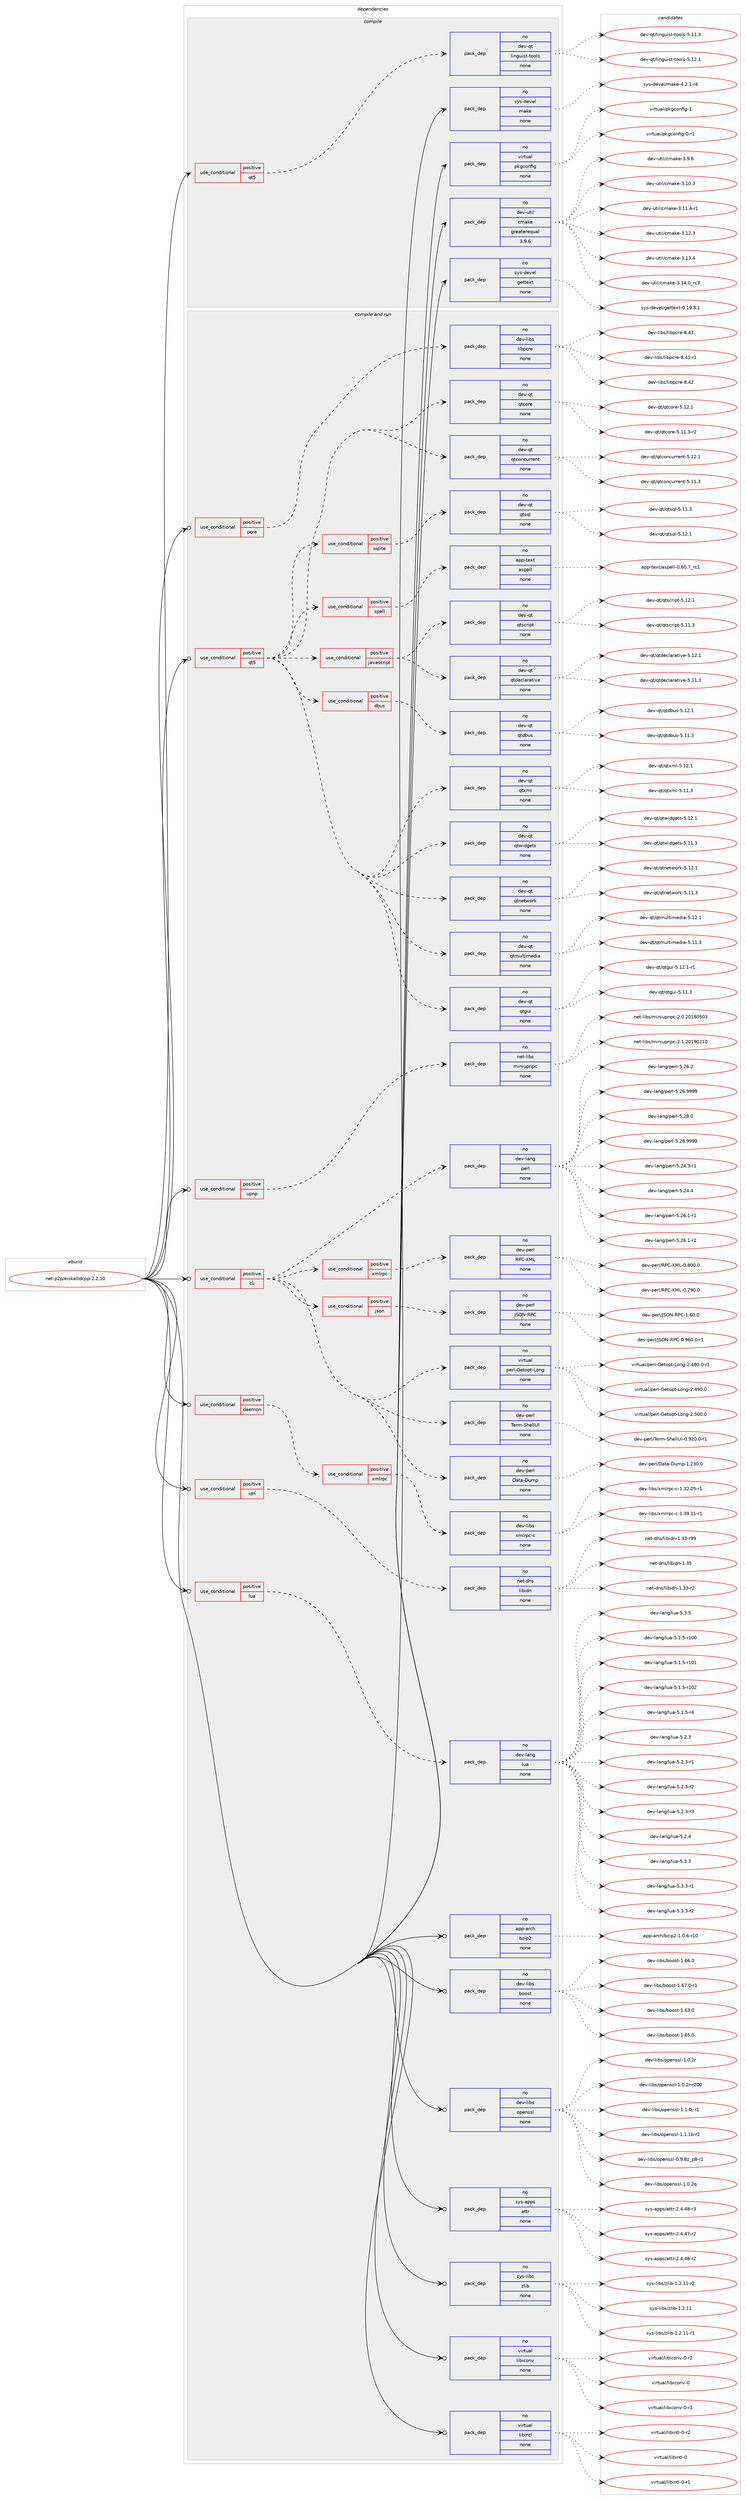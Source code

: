 digraph prolog {

# *************
# Graph options
# *************

newrank=true;
concentrate=true;
compound=true;
graph [rankdir=LR,fontname=Helvetica,fontsize=10,ranksep=1.5];#, ranksep=2.5, nodesep=0.2];
edge  [arrowhead=vee];
node  [fontname=Helvetica,fontsize=10];

# **********
# The ebuild
# **********

subgraph cluster_leftcol {
color=gray;
rank=same;
label=<<i>ebuild</i>>;
id [label="net-p2p/eiskaltdcpp-2.2.10", color=red, width=4, href="../net-p2p/eiskaltdcpp-2.2.10.svg"];
}

# ****************
# The dependencies
# ****************

subgraph cluster_midcol {
color=gray;
label=<<i>dependencies</i>>;
subgraph cluster_compile {
fillcolor="#eeeeee";
style=filled;
label=<<i>compile</i>>;
subgraph cond449980 {
dependency1675428 [label=<<TABLE BORDER="0" CELLBORDER="1" CELLSPACING="0" CELLPADDING="4"><TR><TD ROWSPAN="3" CELLPADDING="10">use_conditional</TD></TR><TR><TD>positive</TD></TR><TR><TD>qt5</TD></TR></TABLE>>, shape=none, color=red];
subgraph pack1198067 {
dependency1675429 [label=<<TABLE BORDER="0" CELLBORDER="1" CELLSPACING="0" CELLPADDING="4" WIDTH="220"><TR><TD ROWSPAN="6" CELLPADDING="30">pack_dep</TD></TR><TR><TD WIDTH="110">no</TD></TR><TR><TD>dev-qt</TD></TR><TR><TD>linguist-tools</TD></TR><TR><TD>none</TD></TR><TR><TD></TD></TR></TABLE>>, shape=none, color=blue];
}
dependency1675428:e -> dependency1675429:w [weight=20,style="dashed",arrowhead="vee"];
}
id:e -> dependency1675428:w [weight=20,style="solid",arrowhead="vee"];
subgraph pack1198068 {
dependency1675430 [label=<<TABLE BORDER="0" CELLBORDER="1" CELLSPACING="0" CELLPADDING="4" WIDTH="220"><TR><TD ROWSPAN="6" CELLPADDING="30">pack_dep</TD></TR><TR><TD WIDTH="110">no</TD></TR><TR><TD>dev-util</TD></TR><TR><TD>cmake</TD></TR><TR><TD>greaterequal</TD></TR><TR><TD>3.9.6</TD></TR></TABLE>>, shape=none, color=blue];
}
id:e -> dependency1675430:w [weight=20,style="solid",arrowhead="vee"];
subgraph pack1198069 {
dependency1675431 [label=<<TABLE BORDER="0" CELLBORDER="1" CELLSPACING="0" CELLPADDING="4" WIDTH="220"><TR><TD ROWSPAN="6" CELLPADDING="30">pack_dep</TD></TR><TR><TD WIDTH="110">no</TD></TR><TR><TD>sys-devel</TD></TR><TR><TD>gettext</TD></TR><TR><TD>none</TD></TR><TR><TD></TD></TR></TABLE>>, shape=none, color=blue];
}
id:e -> dependency1675431:w [weight=20,style="solid",arrowhead="vee"];
subgraph pack1198070 {
dependency1675432 [label=<<TABLE BORDER="0" CELLBORDER="1" CELLSPACING="0" CELLPADDING="4" WIDTH="220"><TR><TD ROWSPAN="6" CELLPADDING="30">pack_dep</TD></TR><TR><TD WIDTH="110">no</TD></TR><TR><TD>sys-devel</TD></TR><TR><TD>make</TD></TR><TR><TD>none</TD></TR><TR><TD></TD></TR></TABLE>>, shape=none, color=blue];
}
id:e -> dependency1675432:w [weight=20,style="solid",arrowhead="vee"];
subgraph pack1198071 {
dependency1675433 [label=<<TABLE BORDER="0" CELLBORDER="1" CELLSPACING="0" CELLPADDING="4" WIDTH="220"><TR><TD ROWSPAN="6" CELLPADDING="30">pack_dep</TD></TR><TR><TD WIDTH="110">no</TD></TR><TR><TD>virtual</TD></TR><TR><TD>pkgconfig</TD></TR><TR><TD>none</TD></TR><TR><TD></TD></TR></TABLE>>, shape=none, color=blue];
}
id:e -> dependency1675433:w [weight=20,style="solid",arrowhead="vee"];
}
subgraph cluster_compileandrun {
fillcolor="#eeeeee";
style=filled;
label=<<i>compile and run</i>>;
subgraph cond449981 {
dependency1675434 [label=<<TABLE BORDER="0" CELLBORDER="1" CELLSPACING="0" CELLPADDING="4"><TR><TD ROWSPAN="3" CELLPADDING="10">use_conditional</TD></TR><TR><TD>positive</TD></TR><TR><TD>cli</TD></TR></TABLE>>, shape=none, color=red];
subgraph pack1198072 {
dependency1675435 [label=<<TABLE BORDER="0" CELLBORDER="1" CELLSPACING="0" CELLPADDING="4" WIDTH="220"><TR><TD ROWSPAN="6" CELLPADDING="30">pack_dep</TD></TR><TR><TD WIDTH="110">no</TD></TR><TR><TD>dev-lang</TD></TR><TR><TD>perl</TD></TR><TR><TD>none</TD></TR><TR><TD></TD></TR></TABLE>>, shape=none, color=blue];
}
dependency1675434:e -> dependency1675435:w [weight=20,style="dashed",arrowhead="vee"];
subgraph pack1198073 {
dependency1675436 [label=<<TABLE BORDER="0" CELLBORDER="1" CELLSPACING="0" CELLPADDING="4" WIDTH="220"><TR><TD ROWSPAN="6" CELLPADDING="30">pack_dep</TD></TR><TR><TD WIDTH="110">no</TD></TR><TR><TD>dev-perl</TD></TR><TR><TD>Data-Dump</TD></TR><TR><TD>none</TD></TR><TR><TD></TD></TR></TABLE>>, shape=none, color=blue];
}
dependency1675434:e -> dependency1675436:w [weight=20,style="dashed",arrowhead="vee"];
subgraph pack1198074 {
dependency1675437 [label=<<TABLE BORDER="0" CELLBORDER="1" CELLSPACING="0" CELLPADDING="4" WIDTH="220"><TR><TD ROWSPAN="6" CELLPADDING="30">pack_dep</TD></TR><TR><TD WIDTH="110">no</TD></TR><TR><TD>dev-perl</TD></TR><TR><TD>Term-ShellUI</TD></TR><TR><TD>none</TD></TR><TR><TD></TD></TR></TABLE>>, shape=none, color=blue];
}
dependency1675434:e -> dependency1675437:w [weight=20,style="dashed",arrowhead="vee"];
subgraph pack1198075 {
dependency1675438 [label=<<TABLE BORDER="0" CELLBORDER="1" CELLSPACING="0" CELLPADDING="4" WIDTH="220"><TR><TD ROWSPAN="6" CELLPADDING="30">pack_dep</TD></TR><TR><TD WIDTH="110">no</TD></TR><TR><TD>virtual</TD></TR><TR><TD>perl-Getopt-Long</TD></TR><TR><TD>none</TD></TR><TR><TD></TD></TR></TABLE>>, shape=none, color=blue];
}
dependency1675434:e -> dependency1675438:w [weight=20,style="dashed",arrowhead="vee"];
subgraph cond449982 {
dependency1675439 [label=<<TABLE BORDER="0" CELLBORDER="1" CELLSPACING="0" CELLPADDING="4"><TR><TD ROWSPAN="3" CELLPADDING="10">use_conditional</TD></TR><TR><TD>positive</TD></TR><TR><TD>json</TD></TR></TABLE>>, shape=none, color=red];
subgraph pack1198076 {
dependency1675440 [label=<<TABLE BORDER="0" CELLBORDER="1" CELLSPACING="0" CELLPADDING="4" WIDTH="220"><TR><TD ROWSPAN="6" CELLPADDING="30">pack_dep</TD></TR><TR><TD WIDTH="110">no</TD></TR><TR><TD>dev-perl</TD></TR><TR><TD>JSON-RPC</TD></TR><TR><TD>none</TD></TR><TR><TD></TD></TR></TABLE>>, shape=none, color=blue];
}
dependency1675439:e -> dependency1675440:w [weight=20,style="dashed",arrowhead="vee"];
}
dependency1675434:e -> dependency1675439:w [weight=20,style="dashed",arrowhead="vee"];
subgraph cond449983 {
dependency1675441 [label=<<TABLE BORDER="0" CELLBORDER="1" CELLSPACING="0" CELLPADDING="4"><TR><TD ROWSPAN="3" CELLPADDING="10">use_conditional</TD></TR><TR><TD>positive</TD></TR><TR><TD>xmlrpc</TD></TR></TABLE>>, shape=none, color=red];
subgraph pack1198077 {
dependency1675442 [label=<<TABLE BORDER="0" CELLBORDER="1" CELLSPACING="0" CELLPADDING="4" WIDTH="220"><TR><TD ROWSPAN="6" CELLPADDING="30">pack_dep</TD></TR><TR><TD WIDTH="110">no</TD></TR><TR><TD>dev-perl</TD></TR><TR><TD>RPC-XML</TD></TR><TR><TD>none</TD></TR><TR><TD></TD></TR></TABLE>>, shape=none, color=blue];
}
dependency1675441:e -> dependency1675442:w [weight=20,style="dashed",arrowhead="vee"];
}
dependency1675434:e -> dependency1675441:w [weight=20,style="dashed",arrowhead="vee"];
}
id:e -> dependency1675434:w [weight=20,style="solid",arrowhead="odotvee"];
subgraph cond449984 {
dependency1675443 [label=<<TABLE BORDER="0" CELLBORDER="1" CELLSPACING="0" CELLPADDING="4"><TR><TD ROWSPAN="3" CELLPADDING="10">use_conditional</TD></TR><TR><TD>positive</TD></TR><TR><TD>daemon</TD></TR></TABLE>>, shape=none, color=red];
subgraph cond449985 {
dependency1675444 [label=<<TABLE BORDER="0" CELLBORDER="1" CELLSPACING="0" CELLPADDING="4"><TR><TD ROWSPAN="3" CELLPADDING="10">use_conditional</TD></TR><TR><TD>positive</TD></TR><TR><TD>xmlrpc</TD></TR></TABLE>>, shape=none, color=red];
subgraph pack1198078 {
dependency1675445 [label=<<TABLE BORDER="0" CELLBORDER="1" CELLSPACING="0" CELLPADDING="4" WIDTH="220"><TR><TD ROWSPAN="6" CELLPADDING="30">pack_dep</TD></TR><TR><TD WIDTH="110">no</TD></TR><TR><TD>dev-libs</TD></TR><TR><TD>xmlrpc-c</TD></TR><TR><TD>none</TD></TR><TR><TD></TD></TR></TABLE>>, shape=none, color=blue];
}
dependency1675444:e -> dependency1675445:w [weight=20,style="dashed",arrowhead="vee"];
}
dependency1675443:e -> dependency1675444:w [weight=20,style="dashed",arrowhead="vee"];
}
id:e -> dependency1675443:w [weight=20,style="solid",arrowhead="odotvee"];
subgraph cond449986 {
dependency1675446 [label=<<TABLE BORDER="0" CELLBORDER="1" CELLSPACING="0" CELLPADDING="4"><TR><TD ROWSPAN="3" CELLPADDING="10">use_conditional</TD></TR><TR><TD>positive</TD></TR><TR><TD>idn</TD></TR></TABLE>>, shape=none, color=red];
subgraph pack1198079 {
dependency1675447 [label=<<TABLE BORDER="0" CELLBORDER="1" CELLSPACING="0" CELLPADDING="4" WIDTH="220"><TR><TD ROWSPAN="6" CELLPADDING="30">pack_dep</TD></TR><TR><TD WIDTH="110">no</TD></TR><TR><TD>net-dns</TD></TR><TR><TD>libidn</TD></TR><TR><TD>none</TD></TR><TR><TD></TD></TR></TABLE>>, shape=none, color=blue];
}
dependency1675446:e -> dependency1675447:w [weight=20,style="dashed",arrowhead="vee"];
}
id:e -> dependency1675446:w [weight=20,style="solid",arrowhead="odotvee"];
subgraph cond449987 {
dependency1675448 [label=<<TABLE BORDER="0" CELLBORDER="1" CELLSPACING="0" CELLPADDING="4"><TR><TD ROWSPAN="3" CELLPADDING="10">use_conditional</TD></TR><TR><TD>positive</TD></TR><TR><TD>lua</TD></TR></TABLE>>, shape=none, color=red];
subgraph pack1198080 {
dependency1675449 [label=<<TABLE BORDER="0" CELLBORDER="1" CELLSPACING="0" CELLPADDING="4" WIDTH="220"><TR><TD ROWSPAN="6" CELLPADDING="30">pack_dep</TD></TR><TR><TD WIDTH="110">no</TD></TR><TR><TD>dev-lang</TD></TR><TR><TD>lua</TD></TR><TR><TD>none</TD></TR><TR><TD></TD></TR></TABLE>>, shape=none, color=blue];
}
dependency1675448:e -> dependency1675449:w [weight=20,style="dashed",arrowhead="vee"];
}
id:e -> dependency1675448:w [weight=20,style="solid",arrowhead="odotvee"];
subgraph cond449988 {
dependency1675450 [label=<<TABLE BORDER="0" CELLBORDER="1" CELLSPACING="0" CELLPADDING="4"><TR><TD ROWSPAN="3" CELLPADDING="10">use_conditional</TD></TR><TR><TD>positive</TD></TR><TR><TD>pcre</TD></TR></TABLE>>, shape=none, color=red];
subgraph pack1198081 {
dependency1675451 [label=<<TABLE BORDER="0" CELLBORDER="1" CELLSPACING="0" CELLPADDING="4" WIDTH="220"><TR><TD ROWSPAN="6" CELLPADDING="30">pack_dep</TD></TR><TR><TD WIDTH="110">no</TD></TR><TR><TD>dev-libs</TD></TR><TR><TD>libpcre</TD></TR><TR><TD>none</TD></TR><TR><TD></TD></TR></TABLE>>, shape=none, color=blue];
}
dependency1675450:e -> dependency1675451:w [weight=20,style="dashed",arrowhead="vee"];
}
id:e -> dependency1675450:w [weight=20,style="solid",arrowhead="odotvee"];
subgraph cond449989 {
dependency1675452 [label=<<TABLE BORDER="0" CELLBORDER="1" CELLSPACING="0" CELLPADDING="4"><TR><TD ROWSPAN="3" CELLPADDING="10">use_conditional</TD></TR><TR><TD>positive</TD></TR><TR><TD>qt5</TD></TR></TABLE>>, shape=none, color=red];
subgraph pack1198082 {
dependency1675453 [label=<<TABLE BORDER="0" CELLBORDER="1" CELLSPACING="0" CELLPADDING="4" WIDTH="220"><TR><TD ROWSPAN="6" CELLPADDING="30">pack_dep</TD></TR><TR><TD WIDTH="110">no</TD></TR><TR><TD>dev-qt</TD></TR><TR><TD>qtconcurrent</TD></TR><TR><TD>none</TD></TR><TR><TD></TD></TR></TABLE>>, shape=none, color=blue];
}
dependency1675452:e -> dependency1675453:w [weight=20,style="dashed",arrowhead="vee"];
subgraph pack1198083 {
dependency1675454 [label=<<TABLE BORDER="0" CELLBORDER="1" CELLSPACING="0" CELLPADDING="4" WIDTH="220"><TR><TD ROWSPAN="6" CELLPADDING="30">pack_dep</TD></TR><TR><TD WIDTH="110">no</TD></TR><TR><TD>dev-qt</TD></TR><TR><TD>qtcore</TD></TR><TR><TD>none</TD></TR><TR><TD></TD></TR></TABLE>>, shape=none, color=blue];
}
dependency1675452:e -> dependency1675454:w [weight=20,style="dashed",arrowhead="vee"];
subgraph pack1198084 {
dependency1675455 [label=<<TABLE BORDER="0" CELLBORDER="1" CELLSPACING="0" CELLPADDING="4" WIDTH="220"><TR><TD ROWSPAN="6" CELLPADDING="30">pack_dep</TD></TR><TR><TD WIDTH="110">no</TD></TR><TR><TD>dev-qt</TD></TR><TR><TD>qtgui</TD></TR><TR><TD>none</TD></TR><TR><TD></TD></TR></TABLE>>, shape=none, color=blue];
}
dependency1675452:e -> dependency1675455:w [weight=20,style="dashed",arrowhead="vee"];
subgraph pack1198085 {
dependency1675456 [label=<<TABLE BORDER="0" CELLBORDER="1" CELLSPACING="0" CELLPADDING="4" WIDTH="220"><TR><TD ROWSPAN="6" CELLPADDING="30">pack_dep</TD></TR><TR><TD WIDTH="110">no</TD></TR><TR><TD>dev-qt</TD></TR><TR><TD>qtmultimedia</TD></TR><TR><TD>none</TD></TR><TR><TD></TD></TR></TABLE>>, shape=none, color=blue];
}
dependency1675452:e -> dependency1675456:w [weight=20,style="dashed",arrowhead="vee"];
subgraph pack1198086 {
dependency1675457 [label=<<TABLE BORDER="0" CELLBORDER="1" CELLSPACING="0" CELLPADDING="4" WIDTH="220"><TR><TD ROWSPAN="6" CELLPADDING="30">pack_dep</TD></TR><TR><TD WIDTH="110">no</TD></TR><TR><TD>dev-qt</TD></TR><TR><TD>qtnetwork</TD></TR><TR><TD>none</TD></TR><TR><TD></TD></TR></TABLE>>, shape=none, color=blue];
}
dependency1675452:e -> dependency1675457:w [weight=20,style="dashed",arrowhead="vee"];
subgraph pack1198087 {
dependency1675458 [label=<<TABLE BORDER="0" CELLBORDER="1" CELLSPACING="0" CELLPADDING="4" WIDTH="220"><TR><TD ROWSPAN="6" CELLPADDING="30">pack_dep</TD></TR><TR><TD WIDTH="110">no</TD></TR><TR><TD>dev-qt</TD></TR><TR><TD>qtwidgets</TD></TR><TR><TD>none</TD></TR><TR><TD></TD></TR></TABLE>>, shape=none, color=blue];
}
dependency1675452:e -> dependency1675458:w [weight=20,style="dashed",arrowhead="vee"];
subgraph pack1198088 {
dependency1675459 [label=<<TABLE BORDER="0" CELLBORDER="1" CELLSPACING="0" CELLPADDING="4" WIDTH="220"><TR><TD ROWSPAN="6" CELLPADDING="30">pack_dep</TD></TR><TR><TD WIDTH="110">no</TD></TR><TR><TD>dev-qt</TD></TR><TR><TD>qtxml</TD></TR><TR><TD>none</TD></TR><TR><TD></TD></TR></TABLE>>, shape=none, color=blue];
}
dependency1675452:e -> dependency1675459:w [weight=20,style="dashed",arrowhead="vee"];
subgraph cond449990 {
dependency1675460 [label=<<TABLE BORDER="0" CELLBORDER="1" CELLSPACING="0" CELLPADDING="4"><TR><TD ROWSPAN="3" CELLPADDING="10">use_conditional</TD></TR><TR><TD>positive</TD></TR><TR><TD>dbus</TD></TR></TABLE>>, shape=none, color=red];
subgraph pack1198089 {
dependency1675461 [label=<<TABLE BORDER="0" CELLBORDER="1" CELLSPACING="0" CELLPADDING="4" WIDTH="220"><TR><TD ROWSPAN="6" CELLPADDING="30">pack_dep</TD></TR><TR><TD WIDTH="110">no</TD></TR><TR><TD>dev-qt</TD></TR><TR><TD>qtdbus</TD></TR><TR><TD>none</TD></TR><TR><TD></TD></TR></TABLE>>, shape=none, color=blue];
}
dependency1675460:e -> dependency1675461:w [weight=20,style="dashed",arrowhead="vee"];
}
dependency1675452:e -> dependency1675460:w [weight=20,style="dashed",arrowhead="vee"];
subgraph cond449991 {
dependency1675462 [label=<<TABLE BORDER="0" CELLBORDER="1" CELLSPACING="0" CELLPADDING="4"><TR><TD ROWSPAN="3" CELLPADDING="10">use_conditional</TD></TR><TR><TD>positive</TD></TR><TR><TD>javascript</TD></TR></TABLE>>, shape=none, color=red];
subgraph pack1198090 {
dependency1675463 [label=<<TABLE BORDER="0" CELLBORDER="1" CELLSPACING="0" CELLPADDING="4" WIDTH="220"><TR><TD ROWSPAN="6" CELLPADDING="30">pack_dep</TD></TR><TR><TD WIDTH="110">no</TD></TR><TR><TD>dev-qt</TD></TR><TR><TD>qtdeclarative</TD></TR><TR><TD>none</TD></TR><TR><TD></TD></TR></TABLE>>, shape=none, color=blue];
}
dependency1675462:e -> dependency1675463:w [weight=20,style="dashed",arrowhead="vee"];
subgraph pack1198091 {
dependency1675464 [label=<<TABLE BORDER="0" CELLBORDER="1" CELLSPACING="0" CELLPADDING="4" WIDTH="220"><TR><TD ROWSPAN="6" CELLPADDING="30">pack_dep</TD></TR><TR><TD WIDTH="110">no</TD></TR><TR><TD>dev-qt</TD></TR><TR><TD>qtscript</TD></TR><TR><TD>none</TD></TR><TR><TD></TD></TR></TABLE>>, shape=none, color=blue];
}
dependency1675462:e -> dependency1675464:w [weight=20,style="dashed",arrowhead="vee"];
}
dependency1675452:e -> dependency1675462:w [weight=20,style="dashed",arrowhead="vee"];
subgraph cond449992 {
dependency1675465 [label=<<TABLE BORDER="0" CELLBORDER="1" CELLSPACING="0" CELLPADDING="4"><TR><TD ROWSPAN="3" CELLPADDING="10">use_conditional</TD></TR><TR><TD>positive</TD></TR><TR><TD>spell</TD></TR></TABLE>>, shape=none, color=red];
subgraph pack1198092 {
dependency1675466 [label=<<TABLE BORDER="0" CELLBORDER="1" CELLSPACING="0" CELLPADDING="4" WIDTH="220"><TR><TD ROWSPAN="6" CELLPADDING="30">pack_dep</TD></TR><TR><TD WIDTH="110">no</TD></TR><TR><TD>app-text</TD></TR><TR><TD>aspell</TD></TR><TR><TD>none</TD></TR><TR><TD></TD></TR></TABLE>>, shape=none, color=blue];
}
dependency1675465:e -> dependency1675466:w [weight=20,style="dashed",arrowhead="vee"];
}
dependency1675452:e -> dependency1675465:w [weight=20,style="dashed",arrowhead="vee"];
subgraph cond449993 {
dependency1675467 [label=<<TABLE BORDER="0" CELLBORDER="1" CELLSPACING="0" CELLPADDING="4"><TR><TD ROWSPAN="3" CELLPADDING="10">use_conditional</TD></TR><TR><TD>positive</TD></TR><TR><TD>sqlite</TD></TR></TABLE>>, shape=none, color=red];
subgraph pack1198093 {
dependency1675468 [label=<<TABLE BORDER="0" CELLBORDER="1" CELLSPACING="0" CELLPADDING="4" WIDTH="220"><TR><TD ROWSPAN="6" CELLPADDING="30">pack_dep</TD></TR><TR><TD WIDTH="110">no</TD></TR><TR><TD>dev-qt</TD></TR><TR><TD>qtsql</TD></TR><TR><TD>none</TD></TR><TR><TD></TD></TR></TABLE>>, shape=none, color=blue];
}
dependency1675467:e -> dependency1675468:w [weight=20,style="dashed",arrowhead="vee"];
}
dependency1675452:e -> dependency1675467:w [weight=20,style="dashed",arrowhead="vee"];
}
id:e -> dependency1675452:w [weight=20,style="solid",arrowhead="odotvee"];
subgraph cond449994 {
dependency1675469 [label=<<TABLE BORDER="0" CELLBORDER="1" CELLSPACING="0" CELLPADDING="4"><TR><TD ROWSPAN="3" CELLPADDING="10">use_conditional</TD></TR><TR><TD>positive</TD></TR><TR><TD>upnp</TD></TR></TABLE>>, shape=none, color=red];
subgraph pack1198094 {
dependency1675470 [label=<<TABLE BORDER="0" CELLBORDER="1" CELLSPACING="0" CELLPADDING="4" WIDTH="220"><TR><TD ROWSPAN="6" CELLPADDING="30">pack_dep</TD></TR><TR><TD WIDTH="110">no</TD></TR><TR><TD>net-libs</TD></TR><TR><TD>miniupnpc</TD></TR><TR><TD>none</TD></TR><TR><TD></TD></TR></TABLE>>, shape=none, color=blue];
}
dependency1675469:e -> dependency1675470:w [weight=20,style="dashed",arrowhead="vee"];
}
id:e -> dependency1675469:w [weight=20,style="solid",arrowhead="odotvee"];
subgraph pack1198095 {
dependency1675471 [label=<<TABLE BORDER="0" CELLBORDER="1" CELLSPACING="0" CELLPADDING="4" WIDTH="220"><TR><TD ROWSPAN="6" CELLPADDING="30">pack_dep</TD></TR><TR><TD WIDTH="110">no</TD></TR><TR><TD>app-arch</TD></TR><TR><TD>bzip2</TD></TR><TR><TD>none</TD></TR><TR><TD></TD></TR></TABLE>>, shape=none, color=blue];
}
id:e -> dependency1675471:w [weight=20,style="solid",arrowhead="odotvee"];
subgraph pack1198096 {
dependency1675472 [label=<<TABLE BORDER="0" CELLBORDER="1" CELLSPACING="0" CELLPADDING="4" WIDTH="220"><TR><TD ROWSPAN="6" CELLPADDING="30">pack_dep</TD></TR><TR><TD WIDTH="110">no</TD></TR><TR><TD>dev-libs</TD></TR><TR><TD>boost</TD></TR><TR><TD>none</TD></TR><TR><TD></TD></TR></TABLE>>, shape=none, color=blue];
}
id:e -> dependency1675472:w [weight=20,style="solid",arrowhead="odotvee"];
subgraph pack1198097 {
dependency1675473 [label=<<TABLE BORDER="0" CELLBORDER="1" CELLSPACING="0" CELLPADDING="4" WIDTH="220"><TR><TD ROWSPAN="6" CELLPADDING="30">pack_dep</TD></TR><TR><TD WIDTH="110">no</TD></TR><TR><TD>dev-libs</TD></TR><TR><TD>openssl</TD></TR><TR><TD>none</TD></TR><TR><TD></TD></TR></TABLE>>, shape=none, color=blue];
}
id:e -> dependency1675473:w [weight=20,style="solid",arrowhead="odotvee"];
subgraph pack1198098 {
dependency1675474 [label=<<TABLE BORDER="0" CELLBORDER="1" CELLSPACING="0" CELLPADDING="4" WIDTH="220"><TR><TD ROWSPAN="6" CELLPADDING="30">pack_dep</TD></TR><TR><TD WIDTH="110">no</TD></TR><TR><TD>sys-apps</TD></TR><TR><TD>attr</TD></TR><TR><TD>none</TD></TR><TR><TD></TD></TR></TABLE>>, shape=none, color=blue];
}
id:e -> dependency1675474:w [weight=20,style="solid",arrowhead="odotvee"];
subgraph pack1198099 {
dependency1675475 [label=<<TABLE BORDER="0" CELLBORDER="1" CELLSPACING="0" CELLPADDING="4" WIDTH="220"><TR><TD ROWSPAN="6" CELLPADDING="30">pack_dep</TD></TR><TR><TD WIDTH="110">no</TD></TR><TR><TD>sys-libs</TD></TR><TR><TD>zlib</TD></TR><TR><TD>none</TD></TR><TR><TD></TD></TR></TABLE>>, shape=none, color=blue];
}
id:e -> dependency1675475:w [weight=20,style="solid",arrowhead="odotvee"];
subgraph pack1198100 {
dependency1675476 [label=<<TABLE BORDER="0" CELLBORDER="1" CELLSPACING="0" CELLPADDING="4" WIDTH="220"><TR><TD ROWSPAN="6" CELLPADDING="30">pack_dep</TD></TR><TR><TD WIDTH="110">no</TD></TR><TR><TD>virtual</TD></TR><TR><TD>libiconv</TD></TR><TR><TD>none</TD></TR><TR><TD></TD></TR></TABLE>>, shape=none, color=blue];
}
id:e -> dependency1675476:w [weight=20,style="solid",arrowhead="odotvee"];
subgraph pack1198101 {
dependency1675477 [label=<<TABLE BORDER="0" CELLBORDER="1" CELLSPACING="0" CELLPADDING="4" WIDTH="220"><TR><TD ROWSPAN="6" CELLPADDING="30">pack_dep</TD></TR><TR><TD WIDTH="110">no</TD></TR><TR><TD>virtual</TD></TR><TR><TD>libintl</TD></TR><TR><TD>none</TD></TR><TR><TD></TD></TR></TABLE>>, shape=none, color=blue];
}
id:e -> dependency1675477:w [weight=20,style="solid",arrowhead="odotvee"];
}
subgraph cluster_run {
fillcolor="#eeeeee";
style=filled;
label=<<i>run</i>>;
}
}

# **************
# The candidates
# **************

subgraph cluster_choices {
rank=same;
color=gray;
label=<<i>candidates</i>>;

subgraph choice1198067 {
color=black;
nodesep=1;
choice10010111845113116471081051101031171051151164511611111110811545534649494651 [label="dev-qt/linguist-tools-5.11.3", color=red, width=4,href="../dev-qt/linguist-tools-5.11.3.svg"];
choice10010111845113116471081051101031171051151164511611111110811545534649504649 [label="dev-qt/linguist-tools-5.12.1", color=red, width=4,href="../dev-qt/linguist-tools-5.12.1.svg"];
dependency1675429:e -> choice10010111845113116471081051101031171051151164511611111110811545534649494651:w [style=dotted,weight="100"];
dependency1675429:e -> choice10010111845113116471081051101031171051151164511611111110811545534649504649:w [style=dotted,weight="100"];
}
subgraph choice1198068 {
color=black;
nodesep=1;
choice1001011184511711610510847991099710710145514649484651 [label="dev-util/cmake-3.10.3", color=red, width=4,href="../dev-util/cmake-3.10.3.svg"];
choice10010111845117116105108479910997107101455146494946524511449 [label="dev-util/cmake-3.11.4-r1", color=red, width=4,href="../dev-util/cmake-3.11.4-r1.svg"];
choice1001011184511711610510847991099710710145514649504651 [label="dev-util/cmake-3.12.3", color=red, width=4,href="../dev-util/cmake-3.12.3.svg"];
choice1001011184511711610510847991099710710145514649514652 [label="dev-util/cmake-3.13.4", color=red, width=4,href="../dev-util/cmake-3.13.4.svg"];
choice1001011184511711610510847991099710710145514649524648951149951 [label="dev-util/cmake-3.14.0_rc3", color=red, width=4,href="../dev-util/cmake-3.14.0_rc3.svg"];
choice10010111845117116105108479910997107101455146574654 [label="dev-util/cmake-3.9.6", color=red, width=4,href="../dev-util/cmake-3.9.6.svg"];
dependency1675430:e -> choice1001011184511711610510847991099710710145514649484651:w [style=dotted,weight="100"];
dependency1675430:e -> choice10010111845117116105108479910997107101455146494946524511449:w [style=dotted,weight="100"];
dependency1675430:e -> choice1001011184511711610510847991099710710145514649504651:w [style=dotted,weight="100"];
dependency1675430:e -> choice1001011184511711610510847991099710710145514649514652:w [style=dotted,weight="100"];
dependency1675430:e -> choice1001011184511711610510847991099710710145514649524648951149951:w [style=dotted,weight="100"];
dependency1675430:e -> choice10010111845117116105108479910997107101455146574654:w [style=dotted,weight="100"];
}
subgraph choice1198069 {
color=black;
nodesep=1;
choice1151211154510010111810110847103101116116101120116454846495746564649 [label="sys-devel/gettext-0.19.8.1", color=red, width=4,href="../sys-devel/gettext-0.19.8.1.svg"];
dependency1675431:e -> choice1151211154510010111810110847103101116116101120116454846495746564649:w [style=dotted,weight="100"];
}
subgraph choice1198070 {
color=black;
nodesep=1;
choice1151211154510010111810110847109971071014552465046494511452 [label="sys-devel/make-4.2.1-r4", color=red, width=4,href="../sys-devel/make-4.2.1-r4.svg"];
dependency1675432:e -> choice1151211154510010111810110847109971071014552465046494511452:w [style=dotted,weight="100"];
}
subgraph choice1198071 {
color=black;
nodesep=1;
choice11810511411611797108471121071039911111010210510345484511449 [label="virtual/pkgconfig-0-r1", color=red, width=4,href="../virtual/pkgconfig-0-r1.svg"];
choice1181051141161179710847112107103991111101021051034549 [label="virtual/pkgconfig-1", color=red, width=4,href="../virtual/pkgconfig-1.svg"];
dependency1675433:e -> choice11810511411611797108471121071039911111010210510345484511449:w [style=dotted,weight="100"];
dependency1675433:e -> choice1181051141161179710847112107103991111101021051034549:w [style=dotted,weight="100"];
}
subgraph choice1198072 {
color=black;
nodesep=1;
choice100101118451089711010347112101114108455346505246514511449 [label="dev-lang/perl-5.24.3-r1", color=red, width=4,href="../dev-lang/perl-5.24.3-r1.svg"];
choice10010111845108971101034711210111410845534650524652 [label="dev-lang/perl-5.24.4", color=red, width=4,href="../dev-lang/perl-5.24.4.svg"];
choice100101118451089711010347112101114108455346505446494511449 [label="dev-lang/perl-5.26.1-r1", color=red, width=4,href="../dev-lang/perl-5.26.1-r1.svg"];
choice100101118451089711010347112101114108455346505446494511450 [label="dev-lang/perl-5.26.1-r2", color=red, width=4,href="../dev-lang/perl-5.26.1-r2.svg"];
choice10010111845108971101034711210111410845534650544650 [label="dev-lang/perl-5.26.2", color=red, width=4,href="../dev-lang/perl-5.26.2.svg"];
choice10010111845108971101034711210111410845534650544657575757 [label="dev-lang/perl-5.26.9999", color=red, width=4,href="../dev-lang/perl-5.26.9999.svg"];
choice10010111845108971101034711210111410845534650564648 [label="dev-lang/perl-5.28.0", color=red, width=4,href="../dev-lang/perl-5.28.0.svg"];
choice10010111845108971101034711210111410845534650564657575757 [label="dev-lang/perl-5.28.9999", color=red, width=4,href="../dev-lang/perl-5.28.9999.svg"];
dependency1675435:e -> choice100101118451089711010347112101114108455346505246514511449:w [style=dotted,weight="100"];
dependency1675435:e -> choice10010111845108971101034711210111410845534650524652:w [style=dotted,weight="100"];
dependency1675435:e -> choice100101118451089711010347112101114108455346505446494511449:w [style=dotted,weight="100"];
dependency1675435:e -> choice100101118451089711010347112101114108455346505446494511450:w [style=dotted,weight="100"];
dependency1675435:e -> choice10010111845108971101034711210111410845534650544650:w [style=dotted,weight="100"];
dependency1675435:e -> choice10010111845108971101034711210111410845534650544657575757:w [style=dotted,weight="100"];
dependency1675435:e -> choice10010111845108971101034711210111410845534650564648:w [style=dotted,weight="100"];
dependency1675435:e -> choice10010111845108971101034711210111410845534650564657575757:w [style=dotted,weight="100"];
}
subgraph choice1198073 {
color=black;
nodesep=1;
choice100101118451121011141084768971169745681171091124549465051484648 [label="dev-perl/Data-Dump-1.230.0", color=red, width=4,href="../dev-perl/Data-Dump-1.230.0.svg"];
dependency1675436:e -> choice100101118451121011141084768971169745681171091124549465051484648:w [style=dotted,weight="100"];
}
subgraph choice1198074 {
color=black;
nodesep=1;
choice1001011184511210111410847841011141094583104101108108857345484657504846484511449 [label="dev-perl/Term-ShellUI-0.920.0-r1", color=red, width=4,href="../dev-perl/Term-ShellUI-0.920.0-r1.svg"];
dependency1675437:e -> choice1001011184511210111410847841011141094583104101108108857345484657504846484511449:w [style=dotted,weight="100"];
}
subgraph choice1198075 {
color=black;
nodesep=1;
choice11810511411611797108471121011141084571101116111112116457611111010345504652564846484511449 [label="virtual/perl-Getopt-Long-2.480.0-r1", color=red, width=4,href="../virtual/perl-Getopt-Long-2.480.0-r1.svg"];
choice1181051141161179710847112101114108457110111611111211645761111101034550465257484648 [label="virtual/perl-Getopt-Long-2.490.0", color=red, width=4,href="../virtual/perl-Getopt-Long-2.490.0.svg"];
choice1181051141161179710847112101114108457110111611111211645761111101034550465348484648 [label="virtual/perl-Getopt-Long-2.500.0", color=red, width=4,href="../virtual/perl-Getopt-Long-2.500.0.svg"];
dependency1675438:e -> choice11810511411611797108471121011141084571101116111112116457611111010345504652564846484511449:w [style=dotted,weight="100"];
dependency1675438:e -> choice1181051141161179710847112101114108457110111611111211645761111101034550465257484648:w [style=dotted,weight="100"];
dependency1675438:e -> choice1181051141161179710847112101114108457110111611111211645761111101034550465348484648:w [style=dotted,weight="100"];
}
subgraph choice1198076 {
color=black;
nodesep=1;
choice1001011184511210111410847748379784582806745484657544846484511449 [label="dev-perl/JSON-RPC-0.960.0-r1", color=red, width=4,href="../dev-perl/JSON-RPC-0.960.0-r1.svg"];
choice1001011184511210111410847748379784582806745494654484648 [label="dev-perl/JSON-RPC-1.60.0", color=red, width=4,href="../dev-perl/JSON-RPC-1.60.0.svg"];
dependency1675440:e -> choice1001011184511210111410847748379784582806745484657544846484511449:w [style=dotted,weight="100"];
dependency1675440:e -> choice1001011184511210111410847748379784582806745494654484648:w [style=dotted,weight="100"];
}
subgraph choice1198077 {
color=black;
nodesep=1;
choice1001011184511210111410847828067458877764548465557484648 [label="dev-perl/RPC-XML-0.790.0", color=red, width=4,href="../dev-perl/RPC-XML-0.790.0.svg"];
choice1001011184511210111410847828067458877764548465648484648 [label="dev-perl/RPC-XML-0.800.0", color=red, width=4,href="../dev-perl/RPC-XML-0.800.0.svg"];
dependency1675442:e -> choice1001011184511210111410847828067458877764548465557484648:w [style=dotted,weight="100"];
dependency1675442:e -> choice1001011184511210111410847828067458877764548465648484648:w [style=dotted,weight="100"];
}
subgraph choice1198078 {
color=black;
nodesep=1;
choice10010111845108105981154712010910811411299459945494651504648534511449 [label="dev-libs/xmlrpc-c-1.32.05-r1", color=red, width=4,href="../dev-libs/xmlrpc-c-1.32.05-r1.svg"];
choice10010111845108105981154712010910811411299459945494651574649494511449 [label="dev-libs/xmlrpc-c-1.39.11-r1", color=red, width=4,href="../dev-libs/xmlrpc-c-1.39.11-r1.svg"];
dependency1675445:e -> choice10010111845108105981154712010910811411299459945494651504648534511449:w [style=dotted,weight="100"];
dependency1675445:e -> choice10010111845108105981154712010910811411299459945494651574649494511449:w [style=dotted,weight="100"];
}
subgraph choice1198079 {
color=black;
nodesep=1;
choice11010111645100110115471081059810510011045494651514511450 [label="net-dns/libidn-1.33-r2", color=red, width=4,href="../net-dns/libidn-1.33-r2.svg"];
choice1101011164510011011547108105981051001104549465151451145757 [label="net-dns/libidn-1.33-r99", color=red, width=4,href="../net-dns/libidn-1.33-r99.svg"];
choice1101011164510011011547108105981051001104549465153 [label="net-dns/libidn-1.35", color=red, width=4,href="../net-dns/libidn-1.35.svg"];
dependency1675447:e -> choice11010111645100110115471081059810510011045494651514511450:w [style=dotted,weight="100"];
dependency1675447:e -> choice1101011164510011011547108105981051001104549465151451145757:w [style=dotted,weight="100"];
dependency1675447:e -> choice1101011164510011011547108105981051001104549465153:w [style=dotted,weight="100"];
}
subgraph choice1198080 {
color=black;
nodesep=1;
choice1001011184510897110103471081179745534649465345114494848 [label="dev-lang/lua-5.1.5-r100", color=red, width=4,href="../dev-lang/lua-5.1.5-r100.svg"];
choice1001011184510897110103471081179745534649465345114494849 [label="dev-lang/lua-5.1.5-r101", color=red, width=4,href="../dev-lang/lua-5.1.5-r101.svg"];
choice1001011184510897110103471081179745534649465345114494850 [label="dev-lang/lua-5.1.5-r102", color=red, width=4,href="../dev-lang/lua-5.1.5-r102.svg"];
choice100101118451089711010347108117974553464946534511452 [label="dev-lang/lua-5.1.5-r4", color=red, width=4,href="../dev-lang/lua-5.1.5-r4.svg"];
choice10010111845108971101034710811797455346504651 [label="dev-lang/lua-5.2.3", color=red, width=4,href="../dev-lang/lua-5.2.3.svg"];
choice100101118451089711010347108117974553465046514511449 [label="dev-lang/lua-5.2.3-r1", color=red, width=4,href="../dev-lang/lua-5.2.3-r1.svg"];
choice100101118451089711010347108117974553465046514511450 [label="dev-lang/lua-5.2.3-r2", color=red, width=4,href="../dev-lang/lua-5.2.3-r2.svg"];
choice100101118451089711010347108117974553465046514511451 [label="dev-lang/lua-5.2.3-r3", color=red, width=4,href="../dev-lang/lua-5.2.3-r3.svg"];
choice10010111845108971101034710811797455346504652 [label="dev-lang/lua-5.2.4", color=red, width=4,href="../dev-lang/lua-5.2.4.svg"];
choice10010111845108971101034710811797455346514651 [label="dev-lang/lua-5.3.3", color=red, width=4,href="../dev-lang/lua-5.3.3.svg"];
choice100101118451089711010347108117974553465146514511449 [label="dev-lang/lua-5.3.3-r1", color=red, width=4,href="../dev-lang/lua-5.3.3-r1.svg"];
choice100101118451089711010347108117974553465146514511450 [label="dev-lang/lua-5.3.3-r2", color=red, width=4,href="../dev-lang/lua-5.3.3-r2.svg"];
choice10010111845108971101034710811797455346514653 [label="dev-lang/lua-5.3.5", color=red, width=4,href="../dev-lang/lua-5.3.5.svg"];
dependency1675449:e -> choice1001011184510897110103471081179745534649465345114494848:w [style=dotted,weight="100"];
dependency1675449:e -> choice1001011184510897110103471081179745534649465345114494849:w [style=dotted,weight="100"];
dependency1675449:e -> choice1001011184510897110103471081179745534649465345114494850:w [style=dotted,weight="100"];
dependency1675449:e -> choice100101118451089711010347108117974553464946534511452:w [style=dotted,weight="100"];
dependency1675449:e -> choice10010111845108971101034710811797455346504651:w [style=dotted,weight="100"];
dependency1675449:e -> choice100101118451089711010347108117974553465046514511449:w [style=dotted,weight="100"];
dependency1675449:e -> choice100101118451089711010347108117974553465046514511450:w [style=dotted,weight="100"];
dependency1675449:e -> choice100101118451089711010347108117974553465046514511451:w [style=dotted,weight="100"];
dependency1675449:e -> choice10010111845108971101034710811797455346504652:w [style=dotted,weight="100"];
dependency1675449:e -> choice10010111845108971101034710811797455346514651:w [style=dotted,weight="100"];
dependency1675449:e -> choice100101118451089711010347108117974553465146514511449:w [style=dotted,weight="100"];
dependency1675449:e -> choice100101118451089711010347108117974553465146514511450:w [style=dotted,weight="100"];
dependency1675449:e -> choice10010111845108971101034710811797455346514653:w [style=dotted,weight="100"];
}
subgraph choice1198081 {
color=black;
nodesep=1;
choice100101118451081059811547108105981129911410145564652494511449 [label="dev-libs/libpcre-8.41-r1", color=red, width=4,href="../dev-libs/libpcre-8.41-r1.svg"];
choice10010111845108105981154710810598112991141014556465250 [label="dev-libs/libpcre-8.42", color=red, width=4,href="../dev-libs/libpcre-8.42.svg"];
choice10010111845108105981154710810598112991141014556465251 [label="dev-libs/libpcre-8.43", color=red, width=4,href="../dev-libs/libpcre-8.43.svg"];
dependency1675451:e -> choice100101118451081059811547108105981129911410145564652494511449:w [style=dotted,weight="100"];
dependency1675451:e -> choice10010111845108105981154710810598112991141014556465250:w [style=dotted,weight="100"];
dependency1675451:e -> choice10010111845108105981154710810598112991141014556465251:w [style=dotted,weight="100"];
}
subgraph choice1198082 {
color=black;
nodesep=1;
choice1001011184511311647113116991111109911711411410111011645534649494651 [label="dev-qt/qtconcurrent-5.11.3", color=red, width=4,href="../dev-qt/qtconcurrent-5.11.3.svg"];
choice1001011184511311647113116991111109911711411410111011645534649504649 [label="dev-qt/qtconcurrent-5.12.1", color=red, width=4,href="../dev-qt/qtconcurrent-5.12.1.svg"];
dependency1675453:e -> choice1001011184511311647113116991111109911711411410111011645534649494651:w [style=dotted,weight="100"];
dependency1675453:e -> choice1001011184511311647113116991111109911711411410111011645534649504649:w [style=dotted,weight="100"];
}
subgraph choice1198083 {
color=black;
nodesep=1;
choice100101118451131164711311699111114101455346494946514511450 [label="dev-qt/qtcore-5.11.3-r2", color=red, width=4,href="../dev-qt/qtcore-5.11.3-r2.svg"];
choice10010111845113116471131169911111410145534649504649 [label="dev-qt/qtcore-5.12.1", color=red, width=4,href="../dev-qt/qtcore-5.12.1.svg"];
dependency1675454:e -> choice100101118451131164711311699111114101455346494946514511450:w [style=dotted,weight="100"];
dependency1675454:e -> choice10010111845113116471131169911111410145534649504649:w [style=dotted,weight="100"];
}
subgraph choice1198084 {
color=black;
nodesep=1;
choice100101118451131164711311610311710545534649494651 [label="dev-qt/qtgui-5.11.3", color=red, width=4,href="../dev-qt/qtgui-5.11.3.svg"];
choice1001011184511311647113116103117105455346495046494511449 [label="dev-qt/qtgui-5.12.1-r1", color=red, width=4,href="../dev-qt/qtgui-5.12.1-r1.svg"];
dependency1675455:e -> choice100101118451131164711311610311710545534649494651:w [style=dotted,weight="100"];
dependency1675455:e -> choice1001011184511311647113116103117105455346495046494511449:w [style=dotted,weight="100"];
}
subgraph choice1198085 {
color=black;
nodesep=1;
choice10010111845113116471131161091171081161051091011001059745534649494651 [label="dev-qt/qtmultimedia-5.11.3", color=red, width=4,href="../dev-qt/qtmultimedia-5.11.3.svg"];
choice10010111845113116471131161091171081161051091011001059745534649504649 [label="dev-qt/qtmultimedia-5.12.1", color=red, width=4,href="../dev-qt/qtmultimedia-5.12.1.svg"];
dependency1675456:e -> choice10010111845113116471131161091171081161051091011001059745534649494651:w [style=dotted,weight="100"];
dependency1675456:e -> choice10010111845113116471131161091171081161051091011001059745534649504649:w [style=dotted,weight="100"];
}
subgraph choice1198086 {
color=black;
nodesep=1;
choice100101118451131164711311611010111611911111410745534649494651 [label="dev-qt/qtnetwork-5.11.3", color=red, width=4,href="../dev-qt/qtnetwork-5.11.3.svg"];
choice100101118451131164711311611010111611911111410745534649504649 [label="dev-qt/qtnetwork-5.12.1", color=red, width=4,href="../dev-qt/qtnetwork-5.12.1.svg"];
dependency1675457:e -> choice100101118451131164711311611010111611911111410745534649494651:w [style=dotted,weight="100"];
dependency1675457:e -> choice100101118451131164711311611010111611911111410745534649504649:w [style=dotted,weight="100"];
}
subgraph choice1198087 {
color=black;
nodesep=1;
choice100101118451131164711311611910510010310111611545534649494651 [label="dev-qt/qtwidgets-5.11.3", color=red, width=4,href="../dev-qt/qtwidgets-5.11.3.svg"];
choice100101118451131164711311611910510010310111611545534649504649 [label="dev-qt/qtwidgets-5.12.1", color=red, width=4,href="../dev-qt/qtwidgets-5.12.1.svg"];
dependency1675458:e -> choice100101118451131164711311611910510010310111611545534649494651:w [style=dotted,weight="100"];
dependency1675458:e -> choice100101118451131164711311611910510010310111611545534649504649:w [style=dotted,weight="100"];
}
subgraph choice1198088 {
color=black;
nodesep=1;
choice100101118451131164711311612010910845534649494651 [label="dev-qt/qtxml-5.11.3", color=red, width=4,href="../dev-qt/qtxml-5.11.3.svg"];
choice100101118451131164711311612010910845534649504649 [label="dev-qt/qtxml-5.12.1", color=red, width=4,href="../dev-qt/qtxml-5.12.1.svg"];
dependency1675459:e -> choice100101118451131164711311612010910845534649494651:w [style=dotted,weight="100"];
dependency1675459:e -> choice100101118451131164711311612010910845534649504649:w [style=dotted,weight="100"];
}
subgraph choice1198089 {
color=black;
nodesep=1;
choice10010111845113116471131161009811711545534649494651 [label="dev-qt/qtdbus-5.11.3", color=red, width=4,href="../dev-qt/qtdbus-5.11.3.svg"];
choice10010111845113116471131161009811711545534649504649 [label="dev-qt/qtdbus-5.12.1", color=red, width=4,href="../dev-qt/qtdbus-5.12.1.svg"];
dependency1675461:e -> choice10010111845113116471131161009811711545534649494651:w [style=dotted,weight="100"];
dependency1675461:e -> choice10010111845113116471131161009811711545534649504649:w [style=dotted,weight="100"];
}
subgraph choice1198090 {
color=black;
nodesep=1;
choice100101118451131164711311610010199108971149711610511810145534649494651 [label="dev-qt/qtdeclarative-5.11.3", color=red, width=4,href="../dev-qt/qtdeclarative-5.11.3.svg"];
choice100101118451131164711311610010199108971149711610511810145534649504649 [label="dev-qt/qtdeclarative-5.12.1", color=red, width=4,href="../dev-qt/qtdeclarative-5.12.1.svg"];
dependency1675463:e -> choice100101118451131164711311610010199108971149711610511810145534649494651:w [style=dotted,weight="100"];
dependency1675463:e -> choice100101118451131164711311610010199108971149711610511810145534649504649:w [style=dotted,weight="100"];
}
subgraph choice1198091 {
color=black;
nodesep=1;
choice10010111845113116471131161159911410511211645534649494651 [label="dev-qt/qtscript-5.11.3", color=red, width=4,href="../dev-qt/qtscript-5.11.3.svg"];
choice10010111845113116471131161159911410511211645534649504649 [label="dev-qt/qtscript-5.12.1", color=red, width=4,href="../dev-qt/qtscript-5.12.1.svg"];
dependency1675464:e -> choice10010111845113116471131161159911410511211645534649494651:w [style=dotted,weight="100"];
dependency1675464:e -> choice10010111845113116471131161159911410511211645534649504649:w [style=dotted,weight="100"];
}
subgraph choice1198092 {
color=black;
nodesep=1;
choice9711211245116101120116479711511210110810845484654484655951149949 [label="app-text/aspell-0.60.7_rc1", color=red, width=4,href="../app-text/aspell-0.60.7_rc1.svg"];
dependency1675466:e -> choice9711211245116101120116479711511210110810845484654484655951149949:w [style=dotted,weight="100"];
}
subgraph choice1198093 {
color=black;
nodesep=1;
choice100101118451131164711311611511310845534649494651 [label="dev-qt/qtsql-5.11.3", color=red, width=4,href="../dev-qt/qtsql-5.11.3.svg"];
choice100101118451131164711311611511310845534649504649 [label="dev-qt/qtsql-5.12.1", color=red, width=4,href="../dev-qt/qtsql-5.12.1.svg"];
dependency1675468:e -> choice100101118451131164711311611511310845534649494651:w [style=dotted,weight="100"];
dependency1675468:e -> choice100101118451131164711311611511310845534649504649:w [style=dotted,weight="100"];
}
subgraph choice1198094 {
color=black;
nodesep=1;
choice1101011164510810598115471091051101051171121101129945504648465048495648534851 [label="net-libs/miniupnpc-2.0.20180503", color=red, width=4,href="../net-libs/miniupnpc-2.0.20180503.svg"];
choice1101011164510810598115471091051101051171121101129945504649465048495748504948 [label="net-libs/miniupnpc-2.1.20190210", color=red, width=4,href="../net-libs/miniupnpc-2.1.20190210.svg"];
dependency1675470:e -> choice1101011164510810598115471091051101051171121101129945504648465048495648534851:w [style=dotted,weight="100"];
dependency1675470:e -> choice1101011164510810598115471091051101051171121101129945504649465048495748504948:w [style=dotted,weight="100"];
}
subgraph choice1198095 {
color=black;
nodesep=1;
choice97112112459711499104479812210511250454946484654451144948 [label="app-arch/bzip2-1.0.6-r10", color=red, width=4,href="../app-arch/bzip2-1.0.6-r10.svg"];
dependency1675471:e -> choice97112112459711499104479812210511250454946484654451144948:w [style=dotted,weight="100"];
}
subgraph choice1198096 {
color=black;
nodesep=1;
choice1001011184510810598115479811111111511645494654514648 [label="dev-libs/boost-1.63.0", color=red, width=4,href="../dev-libs/boost-1.63.0.svg"];
choice1001011184510810598115479811111111511645494654534648 [label="dev-libs/boost-1.65.0", color=red, width=4,href="../dev-libs/boost-1.65.0.svg"];
choice1001011184510810598115479811111111511645494654544648 [label="dev-libs/boost-1.66.0", color=red, width=4,href="../dev-libs/boost-1.66.0.svg"];
choice10010111845108105981154798111111115116454946545546484511449 [label="dev-libs/boost-1.67.0-r1", color=red, width=4,href="../dev-libs/boost-1.67.0-r1.svg"];
dependency1675472:e -> choice1001011184510810598115479811111111511645494654514648:w [style=dotted,weight="100"];
dependency1675472:e -> choice1001011184510810598115479811111111511645494654534648:w [style=dotted,weight="100"];
dependency1675472:e -> choice1001011184510810598115479811111111511645494654544648:w [style=dotted,weight="100"];
dependency1675472:e -> choice10010111845108105981154798111111115116454946545546484511449:w [style=dotted,weight="100"];
}
subgraph choice1198097 {
color=black;
nodesep=1;
choice10010111845108105981154711111210111011511510845484657465612295112564511449 [label="dev-libs/openssl-0.9.8z_p8-r1", color=red, width=4,href="../dev-libs/openssl-0.9.8z_p8-r1.svg"];
choice100101118451081059811547111112101110115115108454946484650113 [label="dev-libs/openssl-1.0.2q", color=red, width=4,href="../dev-libs/openssl-1.0.2q.svg"];
choice100101118451081059811547111112101110115115108454946484650114 [label="dev-libs/openssl-1.0.2r", color=red, width=4,href="../dev-libs/openssl-1.0.2r.svg"];
choice10010111845108105981154711111210111011511510845494648465011445114504848 [label="dev-libs/openssl-1.0.2r-r200", color=red, width=4,href="../dev-libs/openssl-1.0.2r-r200.svg"];
choice1001011184510810598115471111121011101151151084549464946481064511449 [label="dev-libs/openssl-1.1.0j-r1", color=red, width=4,href="../dev-libs/openssl-1.1.0j-r1.svg"];
choice100101118451081059811547111112101110115115108454946494649984511450 [label="dev-libs/openssl-1.1.1b-r2", color=red, width=4,href="../dev-libs/openssl-1.1.1b-r2.svg"];
dependency1675473:e -> choice10010111845108105981154711111210111011511510845484657465612295112564511449:w [style=dotted,weight="100"];
dependency1675473:e -> choice100101118451081059811547111112101110115115108454946484650113:w [style=dotted,weight="100"];
dependency1675473:e -> choice100101118451081059811547111112101110115115108454946484650114:w [style=dotted,weight="100"];
dependency1675473:e -> choice10010111845108105981154711111210111011511510845494648465011445114504848:w [style=dotted,weight="100"];
dependency1675473:e -> choice1001011184510810598115471111121011101151151084549464946481064511449:w [style=dotted,weight="100"];
dependency1675473:e -> choice100101118451081059811547111112101110115115108454946494649984511450:w [style=dotted,weight="100"];
}
subgraph choice1198098 {
color=black;
nodesep=1;
choice11512111545971121121154797116116114455046524652554511450 [label="sys-apps/attr-2.4.47-r2", color=red, width=4,href="../sys-apps/attr-2.4.47-r2.svg"];
choice11512111545971121121154797116116114455046524652564511450 [label="sys-apps/attr-2.4.48-r2", color=red, width=4,href="../sys-apps/attr-2.4.48-r2.svg"];
choice11512111545971121121154797116116114455046524652564511451 [label="sys-apps/attr-2.4.48-r3", color=red, width=4,href="../sys-apps/attr-2.4.48-r3.svg"];
dependency1675474:e -> choice11512111545971121121154797116116114455046524652554511450:w [style=dotted,weight="100"];
dependency1675474:e -> choice11512111545971121121154797116116114455046524652564511450:w [style=dotted,weight="100"];
dependency1675474:e -> choice11512111545971121121154797116116114455046524652564511451:w [style=dotted,weight="100"];
}
subgraph choice1198099 {
color=black;
nodesep=1;
choice1151211154510810598115471221081059845494650464949 [label="sys-libs/zlib-1.2.11", color=red, width=4,href="../sys-libs/zlib-1.2.11.svg"];
choice11512111545108105981154712210810598454946504649494511449 [label="sys-libs/zlib-1.2.11-r1", color=red, width=4,href="../sys-libs/zlib-1.2.11-r1.svg"];
choice11512111545108105981154712210810598454946504649494511450 [label="sys-libs/zlib-1.2.11-r2", color=red, width=4,href="../sys-libs/zlib-1.2.11-r2.svg"];
dependency1675475:e -> choice1151211154510810598115471221081059845494650464949:w [style=dotted,weight="100"];
dependency1675475:e -> choice11512111545108105981154712210810598454946504649494511449:w [style=dotted,weight="100"];
dependency1675475:e -> choice11512111545108105981154712210810598454946504649494511450:w [style=dotted,weight="100"];
}
subgraph choice1198100 {
color=black;
nodesep=1;
choice118105114116117971084710810598105991111101184548 [label="virtual/libiconv-0", color=red, width=4,href="../virtual/libiconv-0.svg"];
choice1181051141161179710847108105981059911111011845484511449 [label="virtual/libiconv-0-r1", color=red, width=4,href="../virtual/libiconv-0-r1.svg"];
choice1181051141161179710847108105981059911111011845484511450 [label="virtual/libiconv-0-r2", color=red, width=4,href="../virtual/libiconv-0-r2.svg"];
dependency1675476:e -> choice118105114116117971084710810598105991111101184548:w [style=dotted,weight="100"];
dependency1675476:e -> choice1181051141161179710847108105981059911111011845484511449:w [style=dotted,weight="100"];
dependency1675476:e -> choice1181051141161179710847108105981059911111011845484511450:w [style=dotted,weight="100"];
}
subgraph choice1198101 {
color=black;
nodesep=1;
choice1181051141161179710847108105981051101161084548 [label="virtual/libintl-0", color=red, width=4,href="../virtual/libintl-0.svg"];
choice11810511411611797108471081059810511011610845484511449 [label="virtual/libintl-0-r1", color=red, width=4,href="../virtual/libintl-0-r1.svg"];
choice11810511411611797108471081059810511011610845484511450 [label="virtual/libintl-0-r2", color=red, width=4,href="../virtual/libintl-0-r2.svg"];
dependency1675477:e -> choice1181051141161179710847108105981051101161084548:w [style=dotted,weight="100"];
dependency1675477:e -> choice11810511411611797108471081059810511011610845484511449:w [style=dotted,weight="100"];
dependency1675477:e -> choice11810511411611797108471081059810511011610845484511450:w [style=dotted,weight="100"];
}
}

}
